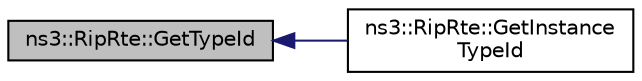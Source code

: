 digraph "ns3::RipRte::GetTypeId"
{
  edge [fontname="Helvetica",fontsize="10",labelfontname="Helvetica",labelfontsize="10"];
  node [fontname="Helvetica",fontsize="10",shape=record];
  rankdir="LR";
  Node1 [label="ns3::RipRte::GetTypeId",height=0.2,width=0.4,color="black", fillcolor="grey75", style="filled", fontcolor="black"];
  Node1 -> Node2 [dir="back",color="midnightblue",fontsize="10",style="solid"];
  Node2 [label="ns3::RipRte::GetInstance\lTypeId",height=0.2,width=0.4,color="black", fillcolor="white", style="filled",URL="$db/dfe/classns3_1_1RipRte.html#af67d093c5c208b17cfdb8a5a6b9ca4c6",tooltip="Return the instance type identifier. "];
}
